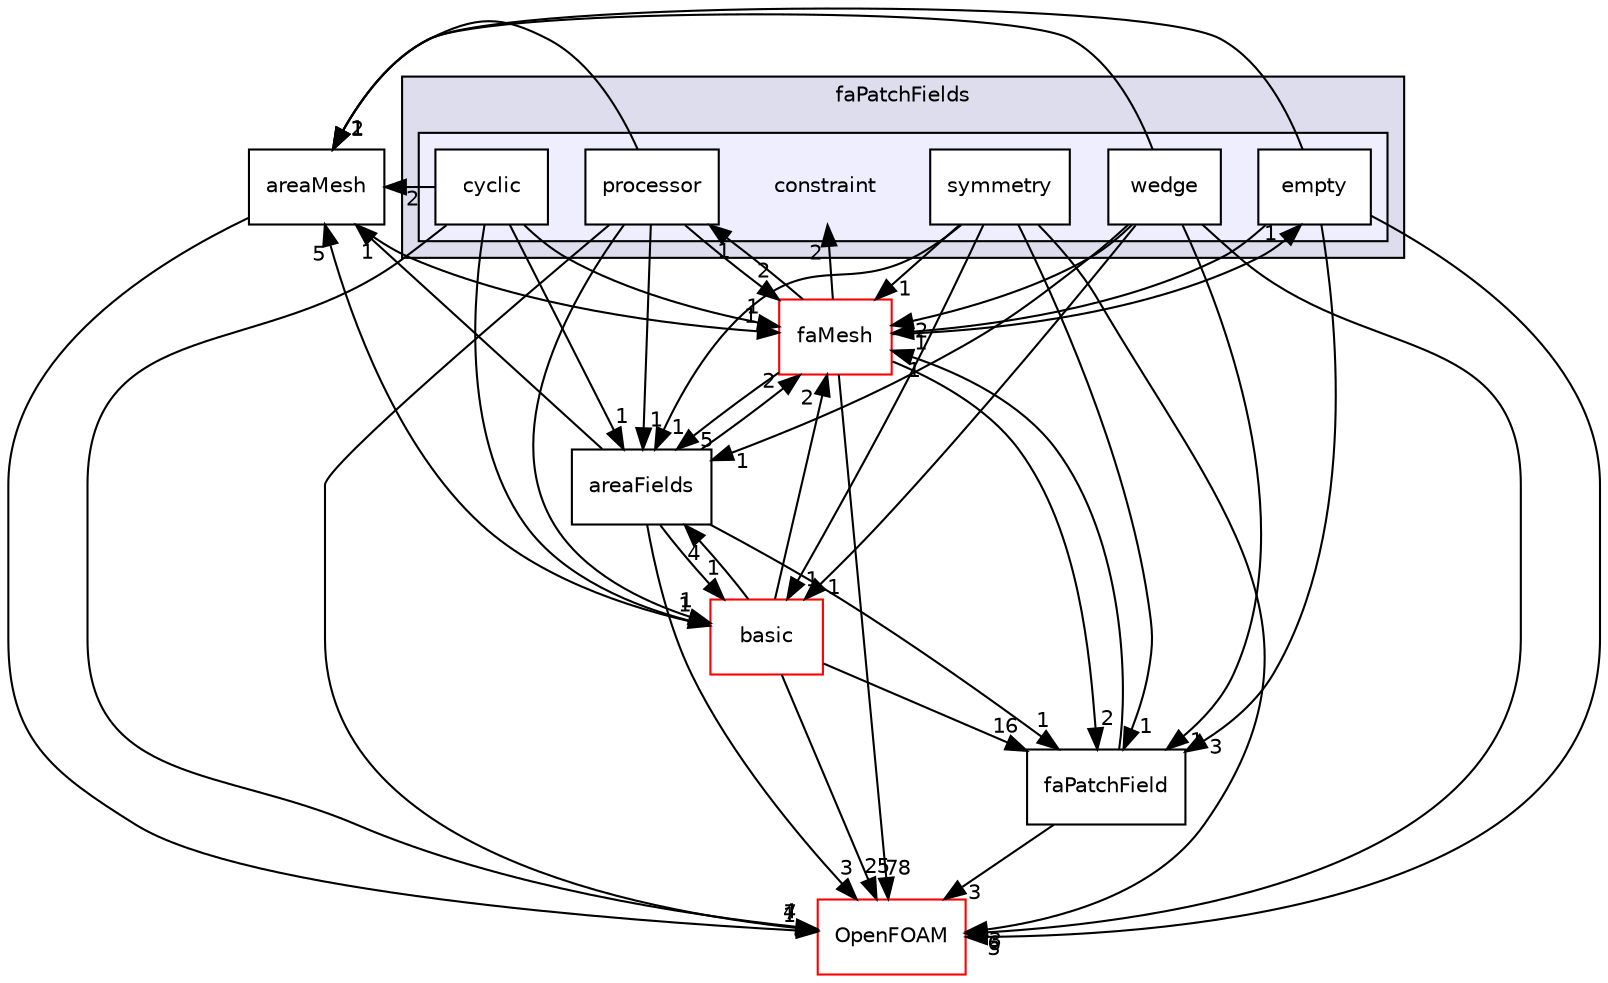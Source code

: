 digraph "src/finiteArea/fields/faPatchFields/constraint" {
  bgcolor=transparent;
  compound=true
  node [ fontsize="10", fontname="Helvetica"];
  edge [ labelfontsize="10", labelfontname="Helvetica"];
  subgraph clusterdir_2ab18c7cf3ac70392000d64dbb3a76b5 {
    graph [ bgcolor="#ddddee", pencolor="black", label="faPatchFields" fontname="Helvetica", fontsize="10", URL="dir_2ab18c7cf3ac70392000d64dbb3a76b5.html"]
  subgraph clusterdir_38e6e87377e490685541aa483d891142 {
    graph [ bgcolor="#eeeeff", pencolor="black", label="" URL="dir_38e6e87377e490685541aa483d891142.html"];
    dir_38e6e87377e490685541aa483d891142 [shape=plaintext label="constraint"];
    dir_9b92458e92ab9d4cba8fdf682af2d5f7 [shape=box label="cyclic" color="black" fillcolor="white" style="filled" URL="dir_9b92458e92ab9d4cba8fdf682af2d5f7.html"];
    dir_7aa6d253abf000a27dc334dcf5fababe [shape=box label="empty" color="black" fillcolor="white" style="filled" URL="dir_7aa6d253abf000a27dc334dcf5fababe.html"];
    dir_6adff748a3cdf78c28dc116a55c6fd5d [shape=box label="processor" color="black" fillcolor="white" style="filled" URL="dir_6adff748a3cdf78c28dc116a55c6fd5d.html"];
    dir_ff7c9da971e7f10130e15d15bdf115bf [shape=box label="symmetry" color="black" fillcolor="white" style="filled" URL="dir_ff7c9da971e7f10130e15d15bdf115bf.html"];
    dir_9fc09733c820e3b19ce8a6f655b7e50d [shape=box label="wedge" color="black" fillcolor="white" style="filled" URL="dir_9fc09733c820e3b19ce8a6f655b7e50d.html"];
  }
  }
  dir_aa4bce7a1abbd72ee1f4d02ddf362a3b [shape=box label="areaMesh" URL="dir_aa4bce7a1abbd72ee1f4d02ddf362a3b.html"];
  dir_a3ace091d9f29f1a163e7ddba3bdb43a [shape=box label="basic" color="red" URL="dir_a3ace091d9f29f1a163e7ddba3bdb43a.html"];
  dir_45bb735b99283f509e93082dc5349c43 [shape=box label="faPatchField" URL="dir_45bb735b99283f509e93082dc5349c43.html"];
  dir_daaae48b02afa3c7d2f12c306bc03aaf [shape=box label="areaFields" URL="dir_daaae48b02afa3c7d2f12c306bc03aaf.html"];
  dir_c5473ff19b20e6ec4dfe5c310b3778a8 [shape=box label="OpenFOAM" color="red" URL="dir_c5473ff19b20e6ec4dfe5c310b3778a8.html"];
  dir_f14612db68a06d13a87d37d60dc895d5 [shape=box label="faMesh" color="red" URL="dir_f14612db68a06d13a87d37d60dc895d5.html"];
  dir_aa4bce7a1abbd72ee1f4d02ddf362a3b->dir_c5473ff19b20e6ec4dfe5c310b3778a8 [headlabel="1", labeldistance=1.5 headhref="dir_000714_002151.html"];
  dir_aa4bce7a1abbd72ee1f4d02ddf362a3b->dir_f14612db68a06d13a87d37d60dc895d5 [headlabel="1", labeldistance=1.5 headhref="dir_000714_000719.html"];
  dir_9b92458e92ab9d4cba8fdf682af2d5f7->dir_aa4bce7a1abbd72ee1f4d02ddf362a3b [headlabel="2", labeldistance=1.5 headhref="dir_000760_000714.html"];
  dir_9b92458e92ab9d4cba8fdf682af2d5f7->dir_a3ace091d9f29f1a163e7ddba3bdb43a [headlabel="1", labeldistance=1.5 headhref="dir_000760_000750.html"];
  dir_9b92458e92ab9d4cba8fdf682af2d5f7->dir_daaae48b02afa3c7d2f12c306bc03aaf [headlabel="1", labeldistance=1.5 headhref="dir_000760_000735.html"];
  dir_9b92458e92ab9d4cba8fdf682af2d5f7->dir_c5473ff19b20e6ec4dfe5c310b3778a8 [headlabel="4", labeldistance=1.5 headhref="dir_000760_002151.html"];
  dir_9b92458e92ab9d4cba8fdf682af2d5f7->dir_f14612db68a06d13a87d37d60dc895d5 [headlabel="1", labeldistance=1.5 headhref="dir_000760_000719.html"];
  dir_6adff748a3cdf78c28dc116a55c6fd5d->dir_aa4bce7a1abbd72ee1f4d02ddf362a3b [headlabel="2", labeldistance=1.5 headhref="dir_000762_000714.html"];
  dir_6adff748a3cdf78c28dc116a55c6fd5d->dir_a3ace091d9f29f1a163e7ddba3bdb43a [headlabel="1", labeldistance=1.5 headhref="dir_000762_000750.html"];
  dir_6adff748a3cdf78c28dc116a55c6fd5d->dir_daaae48b02afa3c7d2f12c306bc03aaf [headlabel="1", labeldistance=1.5 headhref="dir_000762_000735.html"];
  dir_6adff748a3cdf78c28dc116a55c6fd5d->dir_c5473ff19b20e6ec4dfe5c310b3778a8 [headlabel="7", labeldistance=1.5 headhref="dir_000762_002151.html"];
  dir_6adff748a3cdf78c28dc116a55c6fd5d->dir_f14612db68a06d13a87d37d60dc895d5 [headlabel="2", labeldistance=1.5 headhref="dir_000762_000719.html"];
  dir_9fc09733c820e3b19ce8a6f655b7e50d->dir_aa4bce7a1abbd72ee1f4d02ddf362a3b [headlabel="1", labeldistance=1.5 headhref="dir_000764_000714.html"];
  dir_9fc09733c820e3b19ce8a6f655b7e50d->dir_a3ace091d9f29f1a163e7ddba3bdb43a [headlabel="1", labeldistance=1.5 headhref="dir_000764_000750.html"];
  dir_9fc09733c820e3b19ce8a6f655b7e50d->dir_45bb735b99283f509e93082dc5349c43 [headlabel="1", labeldistance=1.5 headhref="dir_000764_000771.html"];
  dir_9fc09733c820e3b19ce8a6f655b7e50d->dir_daaae48b02afa3c7d2f12c306bc03aaf [headlabel="1", labeldistance=1.5 headhref="dir_000764_000735.html"];
  dir_9fc09733c820e3b19ce8a6f655b7e50d->dir_c5473ff19b20e6ec4dfe5c310b3778a8 [headlabel="6", labeldistance=1.5 headhref="dir_000764_002151.html"];
  dir_9fc09733c820e3b19ce8a6f655b7e50d->dir_f14612db68a06d13a87d37d60dc895d5 [headlabel="2", labeldistance=1.5 headhref="dir_000764_000719.html"];
  dir_a3ace091d9f29f1a163e7ddba3bdb43a->dir_aa4bce7a1abbd72ee1f4d02ddf362a3b [headlabel="5", labeldistance=1.5 headhref="dir_000750_000714.html"];
  dir_a3ace091d9f29f1a163e7ddba3bdb43a->dir_45bb735b99283f509e93082dc5349c43 [headlabel="16", labeldistance=1.5 headhref="dir_000750_000771.html"];
  dir_a3ace091d9f29f1a163e7ddba3bdb43a->dir_daaae48b02afa3c7d2f12c306bc03aaf [headlabel="4", labeldistance=1.5 headhref="dir_000750_000735.html"];
  dir_a3ace091d9f29f1a163e7ddba3bdb43a->dir_c5473ff19b20e6ec4dfe5c310b3778a8 [headlabel="25", labeldistance=1.5 headhref="dir_000750_002151.html"];
  dir_a3ace091d9f29f1a163e7ddba3bdb43a->dir_f14612db68a06d13a87d37d60dc895d5 [headlabel="2", labeldistance=1.5 headhref="dir_000750_000719.html"];
  dir_45bb735b99283f509e93082dc5349c43->dir_c5473ff19b20e6ec4dfe5c310b3778a8 [headlabel="3", labeldistance=1.5 headhref="dir_000771_002151.html"];
  dir_45bb735b99283f509e93082dc5349c43->dir_f14612db68a06d13a87d37d60dc895d5 [headlabel="1", labeldistance=1.5 headhref="dir_000771_000719.html"];
  dir_daaae48b02afa3c7d2f12c306bc03aaf->dir_aa4bce7a1abbd72ee1f4d02ddf362a3b [headlabel="1", labeldistance=1.5 headhref="dir_000735_000714.html"];
  dir_daaae48b02afa3c7d2f12c306bc03aaf->dir_a3ace091d9f29f1a163e7ddba3bdb43a [headlabel="1", labeldistance=1.5 headhref="dir_000735_000750.html"];
  dir_daaae48b02afa3c7d2f12c306bc03aaf->dir_45bb735b99283f509e93082dc5349c43 [headlabel="1", labeldistance=1.5 headhref="dir_000735_000771.html"];
  dir_daaae48b02afa3c7d2f12c306bc03aaf->dir_c5473ff19b20e6ec4dfe5c310b3778a8 [headlabel="3", labeldistance=1.5 headhref="dir_000735_002151.html"];
  dir_daaae48b02afa3c7d2f12c306bc03aaf->dir_f14612db68a06d13a87d37d60dc895d5 [headlabel="2", labeldistance=1.5 headhref="dir_000735_000719.html"];
  dir_f14612db68a06d13a87d37d60dc895d5->dir_38e6e87377e490685541aa483d891142 [headlabel="2", labeldistance=1.5 headhref="dir_000719_000759.html"];
  dir_f14612db68a06d13a87d37d60dc895d5->dir_6adff748a3cdf78c28dc116a55c6fd5d [headlabel="1", labeldistance=1.5 headhref="dir_000719_000762.html"];
  dir_f14612db68a06d13a87d37d60dc895d5->dir_45bb735b99283f509e93082dc5349c43 [headlabel="2", labeldistance=1.5 headhref="dir_000719_000771.html"];
  dir_f14612db68a06d13a87d37d60dc895d5->dir_daaae48b02afa3c7d2f12c306bc03aaf [headlabel="5", labeldistance=1.5 headhref="dir_000719_000735.html"];
  dir_f14612db68a06d13a87d37d60dc895d5->dir_c5473ff19b20e6ec4dfe5c310b3778a8 [headlabel="78", labeldistance=1.5 headhref="dir_000719_002151.html"];
  dir_f14612db68a06d13a87d37d60dc895d5->dir_7aa6d253abf000a27dc334dcf5fababe [headlabel="1", labeldistance=1.5 headhref="dir_000719_000761.html"];
  dir_ff7c9da971e7f10130e15d15bdf115bf->dir_a3ace091d9f29f1a163e7ddba3bdb43a [headlabel="1", labeldistance=1.5 headhref="dir_000763_000750.html"];
  dir_ff7c9da971e7f10130e15d15bdf115bf->dir_45bb735b99283f509e93082dc5349c43 [headlabel="1", labeldistance=1.5 headhref="dir_000763_000771.html"];
  dir_ff7c9da971e7f10130e15d15bdf115bf->dir_daaae48b02afa3c7d2f12c306bc03aaf [headlabel="1", labeldistance=1.5 headhref="dir_000763_000735.html"];
  dir_ff7c9da971e7f10130e15d15bdf115bf->dir_c5473ff19b20e6ec4dfe5c310b3778a8 [headlabel="3", labeldistance=1.5 headhref="dir_000763_002151.html"];
  dir_ff7c9da971e7f10130e15d15bdf115bf->dir_f14612db68a06d13a87d37d60dc895d5 [headlabel="1", labeldistance=1.5 headhref="dir_000763_000719.html"];
  dir_7aa6d253abf000a27dc334dcf5fababe->dir_aa4bce7a1abbd72ee1f4d02ddf362a3b [headlabel="1", labeldistance=1.5 headhref="dir_000761_000714.html"];
  dir_7aa6d253abf000a27dc334dcf5fababe->dir_45bb735b99283f509e93082dc5349c43 [headlabel="3", labeldistance=1.5 headhref="dir_000761_000771.html"];
  dir_7aa6d253abf000a27dc334dcf5fababe->dir_c5473ff19b20e6ec4dfe5c310b3778a8 [headlabel="3", labeldistance=1.5 headhref="dir_000761_002151.html"];
  dir_7aa6d253abf000a27dc334dcf5fababe->dir_f14612db68a06d13a87d37d60dc895d5 [headlabel="1", labeldistance=1.5 headhref="dir_000761_000719.html"];
}

